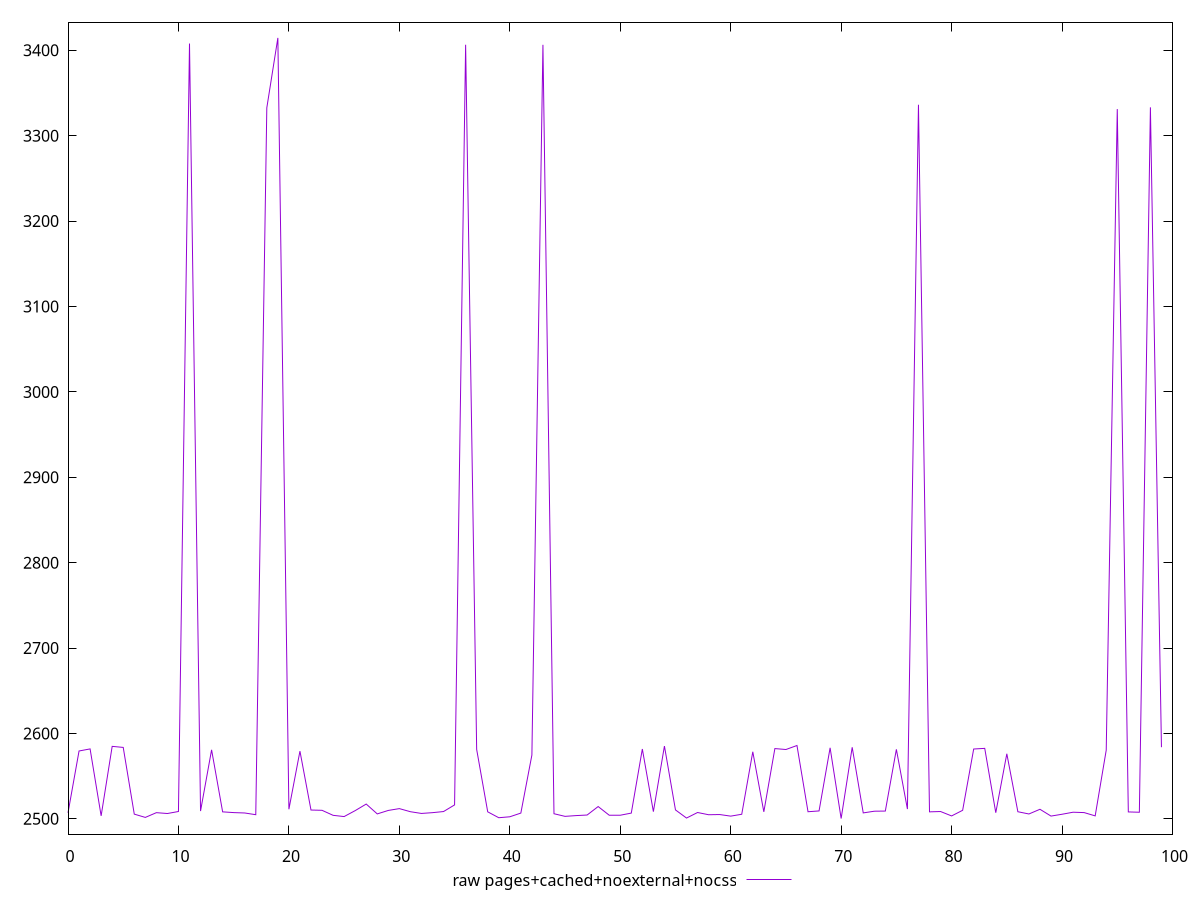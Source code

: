$_rawPagesCachedNoexternalNocss <<EOF
2507.0122999999994
2579.4519000000005
2581.8780000000006
2503.50155
2584.8756999999996
2583.6366
2505.50835
2501.6616999999997
2507.21735
2506.2310500000003
2508.5882
3407.9469
2509.1005999999998
2580.7960000000003
2508.17155
2507.2994500000004
2506.8524500000003
2504.8376
3332.6587
3414.5454999999997
2511.2196
2579.2725
2510.3044000000004
2509.9801499999994
2504.10865
2502.6522499999996
2509.6048499999997
2517.30675
2505.7610000000004
2509.8384500000006
2511.9612999999995
2508.33685
2506.3134
2507.232
2508.53
2516.3027500000003
3406.5032499999998
2581.2587000000003
2508.2028
2501.3049499999997
2502.398
2506.7315999999996
2574.7246999999998
3406.4843499999997
2505.9797499999995
2502.8995
2503.7945000000004
2504.45375
2514.3951499999994
2504.2333499999995
2504.2173999999995
2506.7230999999997
2581.7324
2508.4408
2585.2223
2510.43915
2500.9174999999996
2507.40995
2504.7919999999995
2505.0327000000007
2503.1607
2505.3497500000003
2578.530300000001
2508.1725500000002
2582.2738
2581.1806000000006
2585.8743
2508.3162
2509.2504499999995
2583.1359999999995
2500.3651
2583.759
2506.9461499999998
2508.91745
2509.10635
2581.3767000000003
2511.4258500000005
3336.2516
2508.1779500000002
2508.56225
2503.3929499999995
2509.9906
2581.7594
2582.5213999999996
2507.1604
2576.1679999999997
2508.31565
2505.6843
2511.1844
2503.2271499999997
2505.36465
2507.7488999999996
2507.3044999999997
2503.456
2580.426099999999
3331.2337000000007
2508.0838499999995
2507.7132
3333.2425999999996
2583.9211999999998
EOF
set key outside below
set terminal pngcairo
set output "report_00006_2020-11-02T20-21-41.718Z/largest-contentful-paint/pages+cached+noexternal+nocss//raw.png"
set yrange [2482.081492:3432.829108]
plot $_rawPagesCachedNoexternalNocss title "raw pages+cached+noexternal+nocss" with line ,